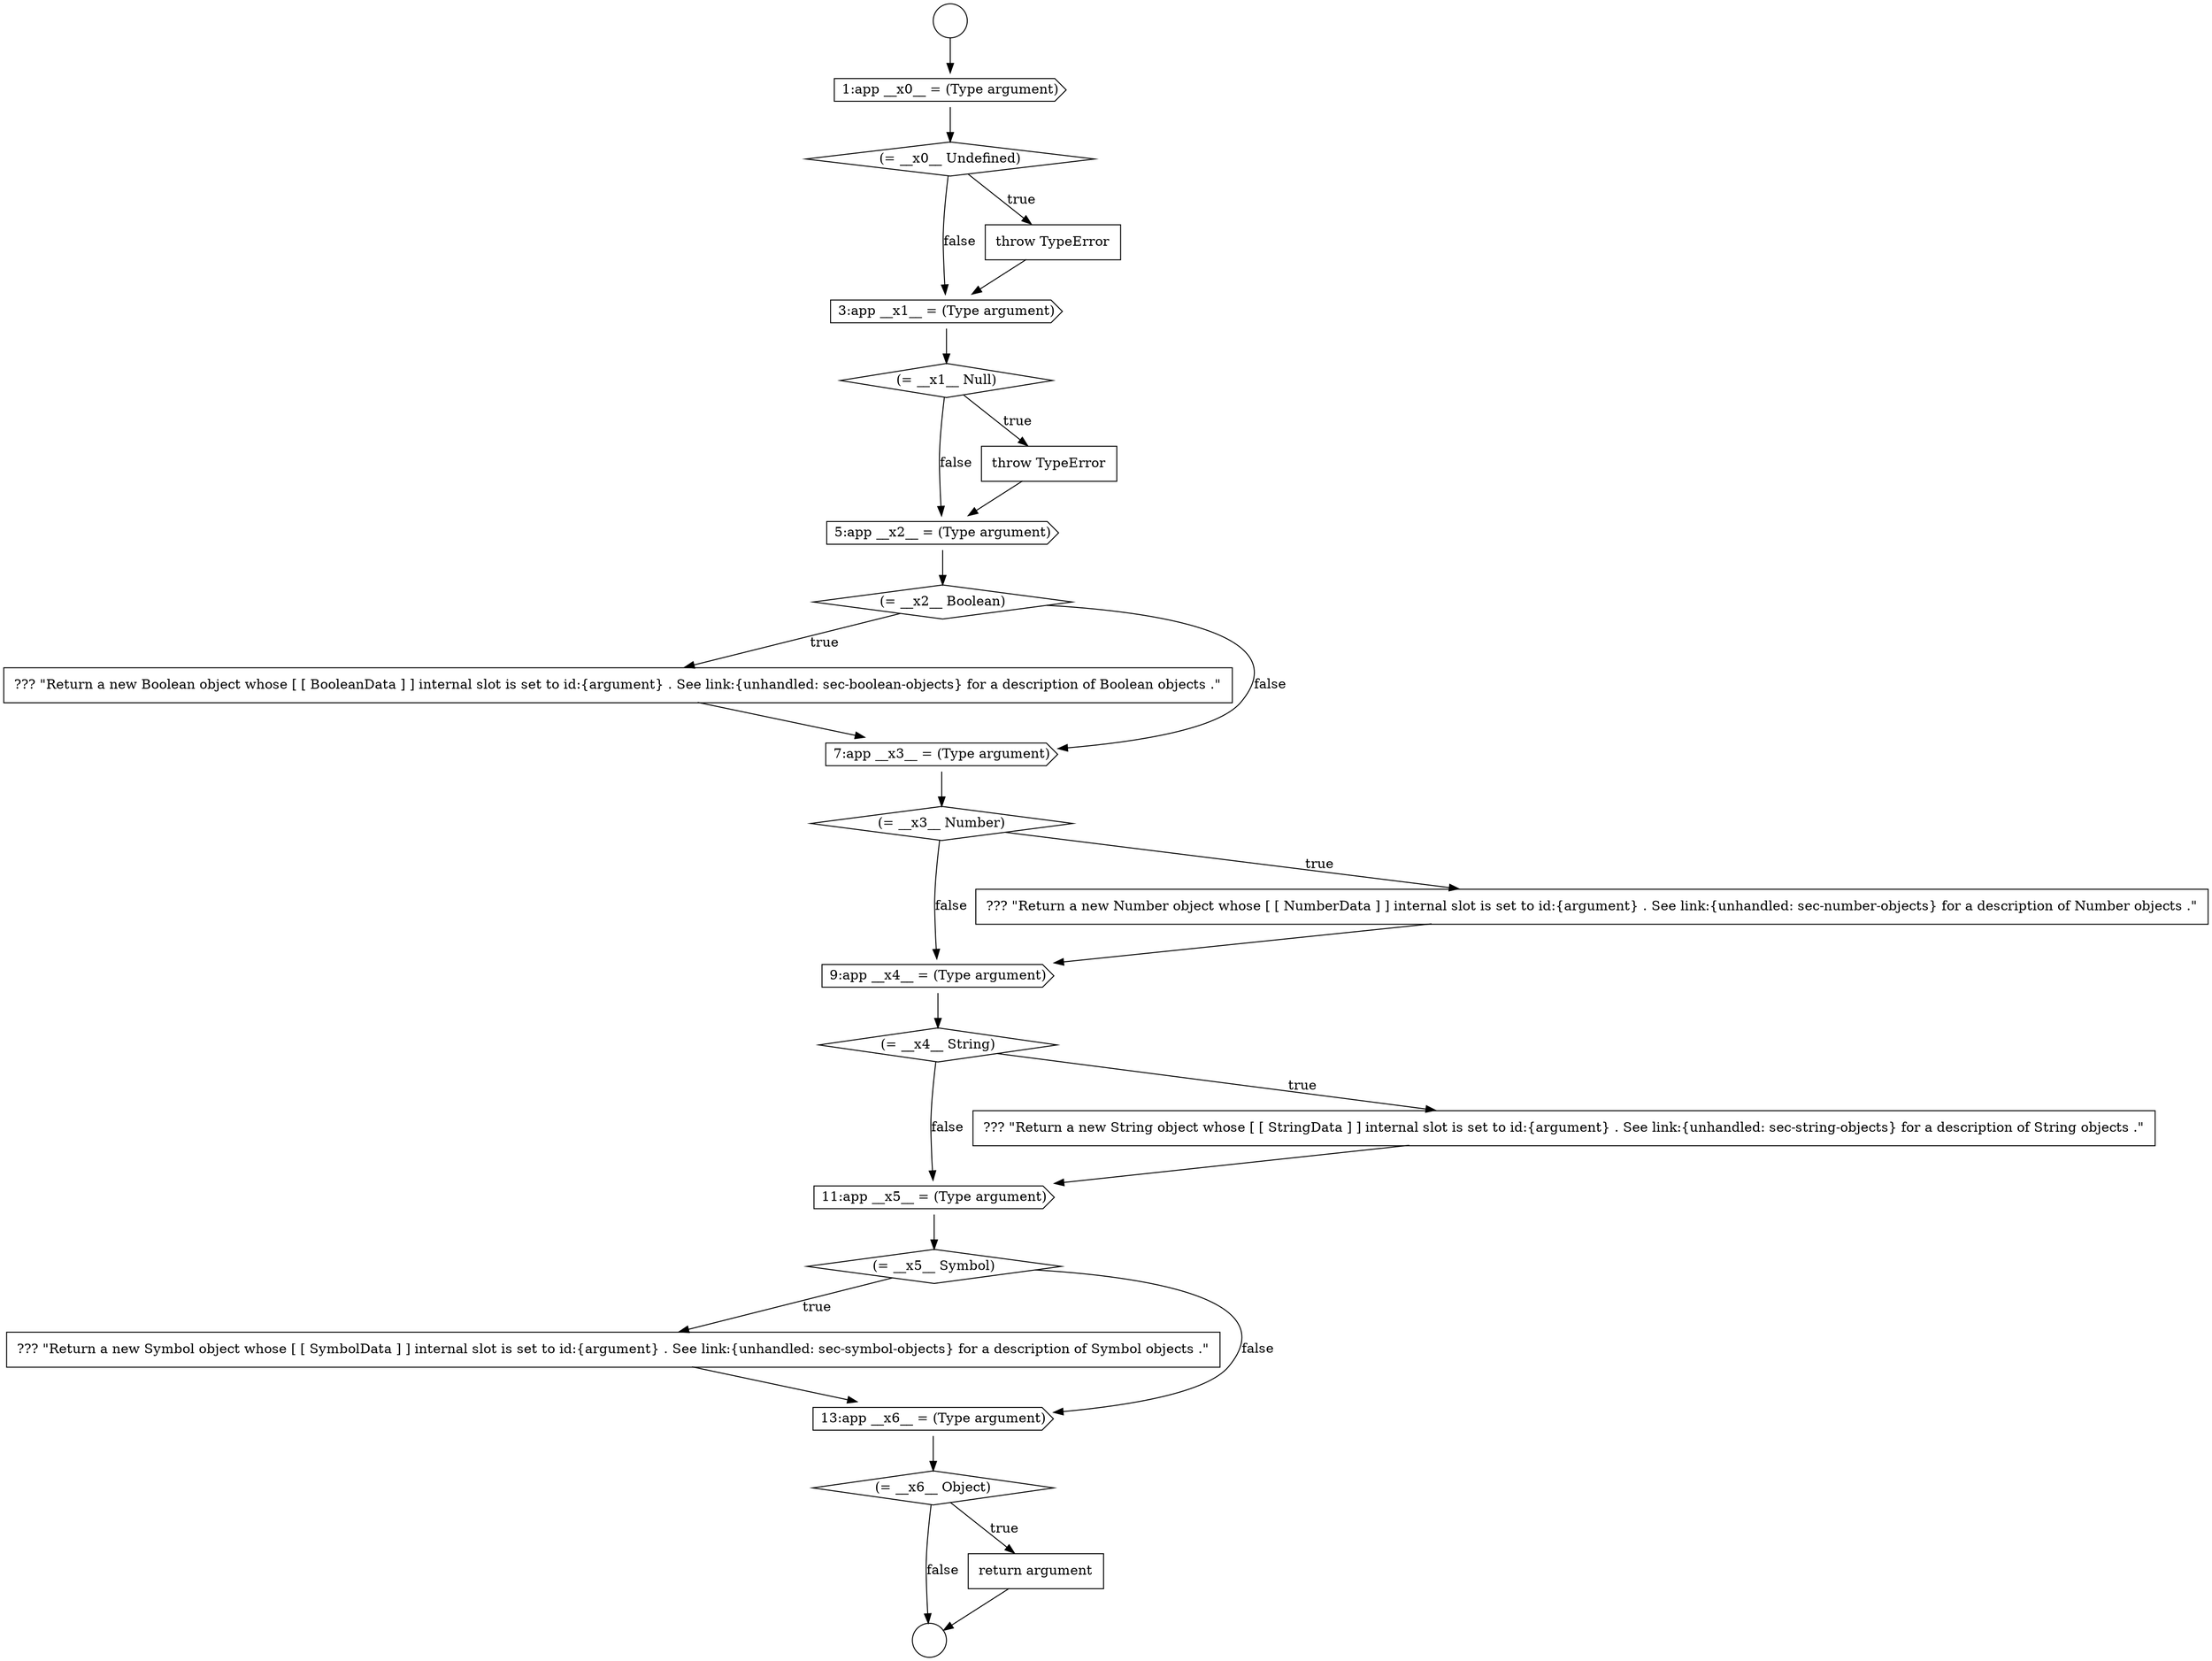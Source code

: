 digraph {
  node18603 [shape=none, margin=0, label=<<font color="black">
    <table border="0" cellborder="1" cellspacing="0" cellpadding="10">
      <tr><td align="left">??? &quot;Return a new Symbol object whose [ [ SymbolData ] ] internal slot is set to id:{argument} . See link:{unhandled: sec-symbol-objects} for a description of Symbol objects .&quot;</td></tr>
    </table>
  </font>> color="black" fillcolor="white" style=filled]
  node18585 [shape=circle label=" " color="black" fillcolor="white" style=filled]
  node18604 [shape=cds, label=<<font color="black">13:app __x6__ = (Type argument)</font>> color="black" fillcolor="white" style=filled]
  node18586 [shape=cds, label=<<font color="black">1:app __x0__ = (Type argument)</font>> color="black" fillcolor="white" style=filled]
  node18601 [shape=cds, label=<<font color="black">11:app __x5__ = (Type argument)</font>> color="black" fillcolor="white" style=filled]
  node18594 [shape=none, margin=0, label=<<font color="black">
    <table border="0" cellborder="1" cellspacing="0" cellpadding="10">
      <tr><td align="left">??? &quot;Return a new Boolean object whose [ [ BooleanData ] ] internal slot is set to id:{argument} . See link:{unhandled: sec-boolean-objects} for a description of Boolean objects .&quot;</td></tr>
    </table>
  </font>> color="black" fillcolor="white" style=filled]
  node18590 [shape=diamond, label=<<font color="black">(= __x1__ Null)</font>> color="black" fillcolor="white" style=filled]
  node18599 [shape=diamond, label=<<font color="black">(= __x4__ String)</font>> color="black" fillcolor="white" style=filled]
  node18602 [shape=diamond, label=<<font color="black">(= __x5__ Symbol)</font>> color="black" fillcolor="white" style=filled]
  node18593 [shape=diamond, label=<<font color="black">(= __x2__ Boolean)</font>> color="black" fillcolor="white" style=filled]
  node18598 [shape=cds, label=<<font color="black">9:app __x4__ = (Type argument)</font>> color="black" fillcolor="white" style=filled]
  node18596 [shape=diamond, label=<<font color="black">(= __x3__ Number)</font>> color="black" fillcolor="white" style=filled]
  node18592 [shape=cds, label=<<font color="black">5:app __x2__ = (Type argument)</font>> color="black" fillcolor="white" style=filled]
  node18597 [shape=none, margin=0, label=<<font color="black">
    <table border="0" cellborder="1" cellspacing="0" cellpadding="10">
      <tr><td align="left">??? &quot;Return a new Number object whose [ [ NumberData ] ] internal slot is set to id:{argument} . See link:{unhandled: sec-number-objects} for a description of Number objects .&quot;</td></tr>
    </table>
  </font>> color="black" fillcolor="white" style=filled]
  node18595 [shape=cds, label=<<font color="black">7:app __x3__ = (Type argument)</font>> color="black" fillcolor="white" style=filled]
  node18600 [shape=none, margin=0, label=<<font color="black">
    <table border="0" cellborder="1" cellspacing="0" cellpadding="10">
      <tr><td align="left">??? &quot;Return a new String object whose [ [ StringData ] ] internal slot is set to id:{argument} . See link:{unhandled: sec-string-objects} for a description of String objects .&quot;</td></tr>
    </table>
  </font>> color="black" fillcolor="white" style=filled]
  node18589 [shape=cds, label=<<font color="black">3:app __x1__ = (Type argument)</font>> color="black" fillcolor="white" style=filled]
  node18584 [shape=circle label=" " color="black" fillcolor="white" style=filled]
  node18605 [shape=diamond, label=<<font color="black">(= __x6__ Object)</font>> color="black" fillcolor="white" style=filled]
  node18588 [shape=none, margin=0, label=<<font color="black">
    <table border="0" cellborder="1" cellspacing="0" cellpadding="10">
      <tr><td align="left">throw TypeError</td></tr>
    </table>
  </font>> color="black" fillcolor="white" style=filled]
  node18591 [shape=none, margin=0, label=<<font color="black">
    <table border="0" cellborder="1" cellspacing="0" cellpadding="10">
      <tr><td align="left">throw TypeError</td></tr>
    </table>
  </font>> color="black" fillcolor="white" style=filled]
  node18606 [shape=none, margin=0, label=<<font color="black">
    <table border="0" cellborder="1" cellspacing="0" cellpadding="10">
      <tr><td align="left">return argument</td></tr>
    </table>
  </font>> color="black" fillcolor="white" style=filled]
  node18587 [shape=diamond, label=<<font color="black">(= __x0__ Undefined)</font>> color="black" fillcolor="white" style=filled]
  node18606 -> node18585 [ color="black"]
  node18595 -> node18596 [ color="black"]
  node18605 -> node18606 [label=<<font color="black">true</font>> color="black"]
  node18605 -> node18585 [label=<<font color="black">false</font>> color="black"]
  node18596 -> node18597 [label=<<font color="black">true</font>> color="black"]
  node18596 -> node18598 [label=<<font color="black">false</font>> color="black"]
  node18598 -> node18599 [ color="black"]
  node18593 -> node18594 [label=<<font color="black">true</font>> color="black"]
  node18593 -> node18595 [label=<<font color="black">false</font>> color="black"]
  node18584 -> node18586 [ color="black"]
  node18588 -> node18589 [ color="black"]
  node18601 -> node18602 [ color="black"]
  node18603 -> node18604 [ color="black"]
  node18602 -> node18603 [label=<<font color="black">true</font>> color="black"]
  node18602 -> node18604 [label=<<font color="black">false</font>> color="black"]
  node18600 -> node18601 [ color="black"]
  node18592 -> node18593 [ color="black"]
  node18589 -> node18590 [ color="black"]
  node18587 -> node18588 [label=<<font color="black">true</font>> color="black"]
  node18587 -> node18589 [label=<<font color="black">false</font>> color="black"]
  node18594 -> node18595 [ color="black"]
  node18599 -> node18600 [label=<<font color="black">true</font>> color="black"]
  node18599 -> node18601 [label=<<font color="black">false</font>> color="black"]
  node18604 -> node18605 [ color="black"]
  node18597 -> node18598 [ color="black"]
  node18590 -> node18591 [label=<<font color="black">true</font>> color="black"]
  node18590 -> node18592 [label=<<font color="black">false</font>> color="black"]
  node18586 -> node18587 [ color="black"]
  node18591 -> node18592 [ color="black"]
}

